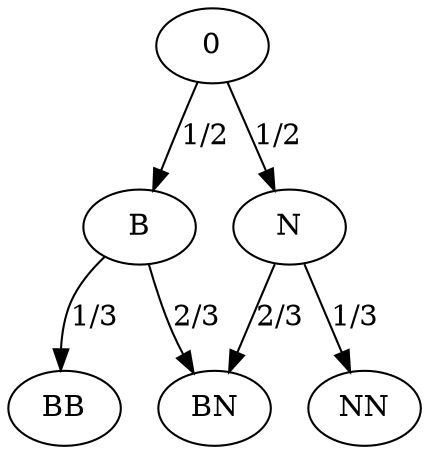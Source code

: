 digraph G {
  0 -> B [label ="1/2"];
  B -> BB [label ="1/3"];
  B -> BN [label ="2/3"];
  0 -> N [label ="1/2"] ;
  N -> NN [label ="1/3"];
  N -> BN [label ="2/3"];
}